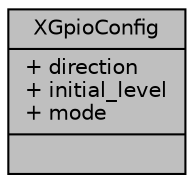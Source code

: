 digraph "XGpioConfig"
{
  edge [fontname="Helvetica",fontsize="10",labelfontname="Helvetica",labelfontsize="10"];
  node [fontname="Helvetica",fontsize="10",shape=record];
  Node1 [label="{XGpioConfig\n|+ direction\l+ initial_level\l+ mode\l|}",height=0.2,width=0.4,color="black", fillcolor="grey75", style="filled", fontcolor="black"];
}
